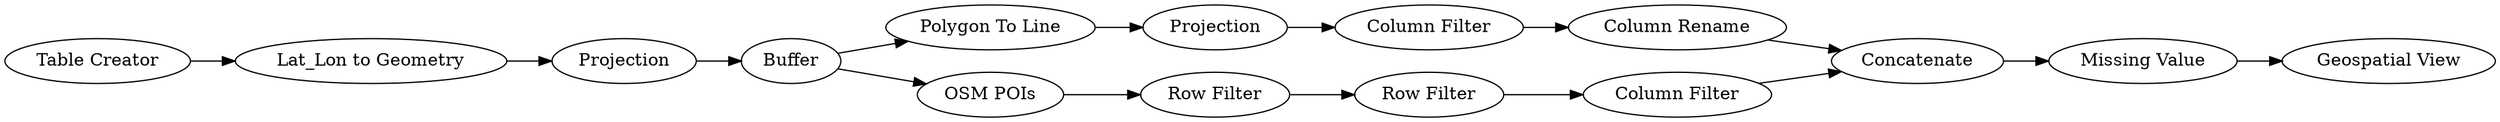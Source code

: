 digraph {
	"-3086068321765835075_17" [label="Column Rename"]
	"-3086068321765835075_14" [label=Projection]
	"-3086068321765835075_18" [label="Column Filter"]
	"-3086068321765835075_13" [label="Missing Value"]
	"-3086068321765835075_7" [label=Buffer]
	"-3086068321765835075_12" [label="Row Filter"]
	"-3086068321765835075_16" [label="Polygon To Line"]
	"-3086068321765835075_11" [label="Geospatial View"]
	"-3086068321765835075_15" [label=Concatenate]
	"-3086068321765835075_8" [label="OSM POIs"]
	"-3086068321765835075_6" [label=Projection]
	"-3086068321765835075_9" [label="Row Filter"]
	"-3086068321765835075_4" [label="Table Creator"]
	"-3086068321765835075_10" [label="Column Filter"]
	"-3086068321765835075_3" [label="Lat_Lon to Geometry"]
	"-3086068321765835075_14" -> "-3086068321765835075_18"
	"-3086068321765835075_8" -> "-3086068321765835075_9"
	"-3086068321765835075_16" -> "-3086068321765835075_14"
	"-3086068321765835075_7" -> "-3086068321765835075_8"
	"-3086068321765835075_9" -> "-3086068321765835075_12"
	"-3086068321765835075_15" -> "-3086068321765835075_13"
	"-3086068321765835075_18" -> "-3086068321765835075_17"
	"-3086068321765835075_3" -> "-3086068321765835075_6"
	"-3086068321765835075_10" -> "-3086068321765835075_15"
	"-3086068321765835075_13" -> "-3086068321765835075_11"
	"-3086068321765835075_4" -> "-3086068321765835075_3"
	"-3086068321765835075_17" -> "-3086068321765835075_15"
	"-3086068321765835075_6" -> "-3086068321765835075_7"
	"-3086068321765835075_7" -> "-3086068321765835075_16"
	"-3086068321765835075_12" -> "-3086068321765835075_10"
	rankdir=LR
}
